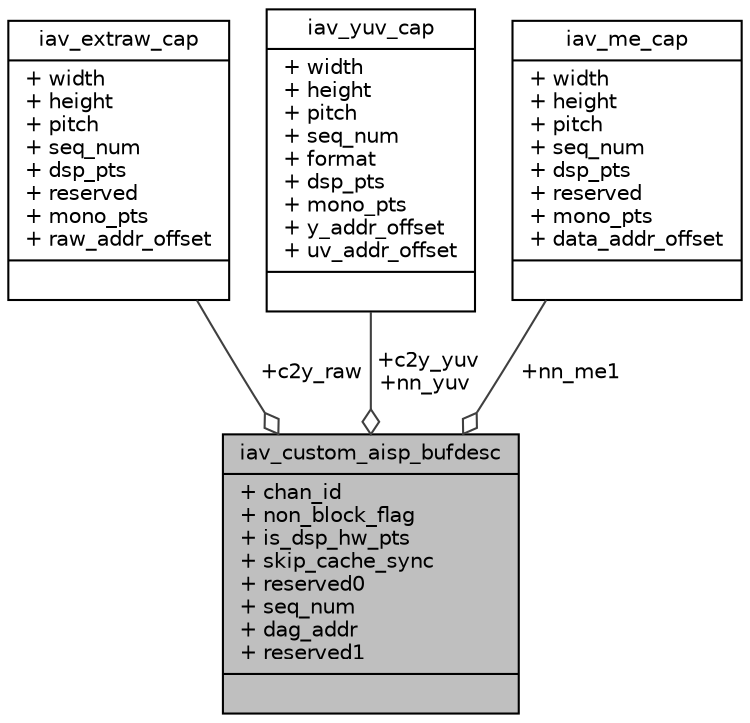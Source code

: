 digraph "iav_custom_aisp_bufdesc"
{
 // INTERACTIVE_SVG=YES
 // LATEX_PDF_SIZE
  bgcolor="transparent";
  edge [fontname="Helvetica",fontsize="10",labelfontname="Helvetica",labelfontsize="10"];
  node [fontname="Helvetica",fontsize="10",shape=record];
  Node1 [label="{iav_custom_aisp_bufdesc\n|+ chan_id\l+ non_block_flag\l+ is_dsp_hw_pts\l+ skip_cache_sync\l+ reserved0\l+ seq_num\l+ dag_addr\l+ reserved1\l|}",height=0.2,width=0.4,color="black", fillcolor="grey75", style="filled", fontcolor="black",tooltip=" "];
  Node2 -> Node1 [color="grey25",fontsize="10",style="solid",label=" +c2y_raw" ,arrowhead="odiamond",fontname="Helvetica"];
  Node2 [label="{iav_extraw_cap\n|+ width\l+ height\l+ pitch\l+ seq_num\l+ dsp_pts\l+ reserved\l+ mono_pts\l+ raw_addr_offset\l|}",height=0.2,width=0.4,color="black",URL="$d1/d31/structiav__extraw__cap.html",tooltip=" "];
  Node3 -> Node1 [color="grey25",fontsize="10",style="solid",label=" +c2y_yuv\n+nn_yuv" ,arrowhead="odiamond",fontname="Helvetica"];
  Node3 [label="{iav_yuv_cap\n|+ width\l+ height\l+ pitch\l+ seq_num\l+ format\l+ dsp_pts\l+ mono_pts\l+ y_addr_offset\l+ uv_addr_offset\l|}",height=0.2,width=0.4,color="black",URL="$dc/d6a/structiav__yuv__cap.html",tooltip=" "];
  Node4 -> Node1 [color="grey25",fontsize="10",style="solid",label=" +nn_me1" ,arrowhead="odiamond",fontname="Helvetica"];
  Node4 [label="{iav_me_cap\n|+ width\l+ height\l+ pitch\l+ seq_num\l+ dsp_pts\l+ reserved\l+ mono_pts\l+ data_addr_offset\l|}",height=0.2,width=0.4,color="black",URL="$dd/d42/structiav__me__cap.html",tooltip=" "];
}
